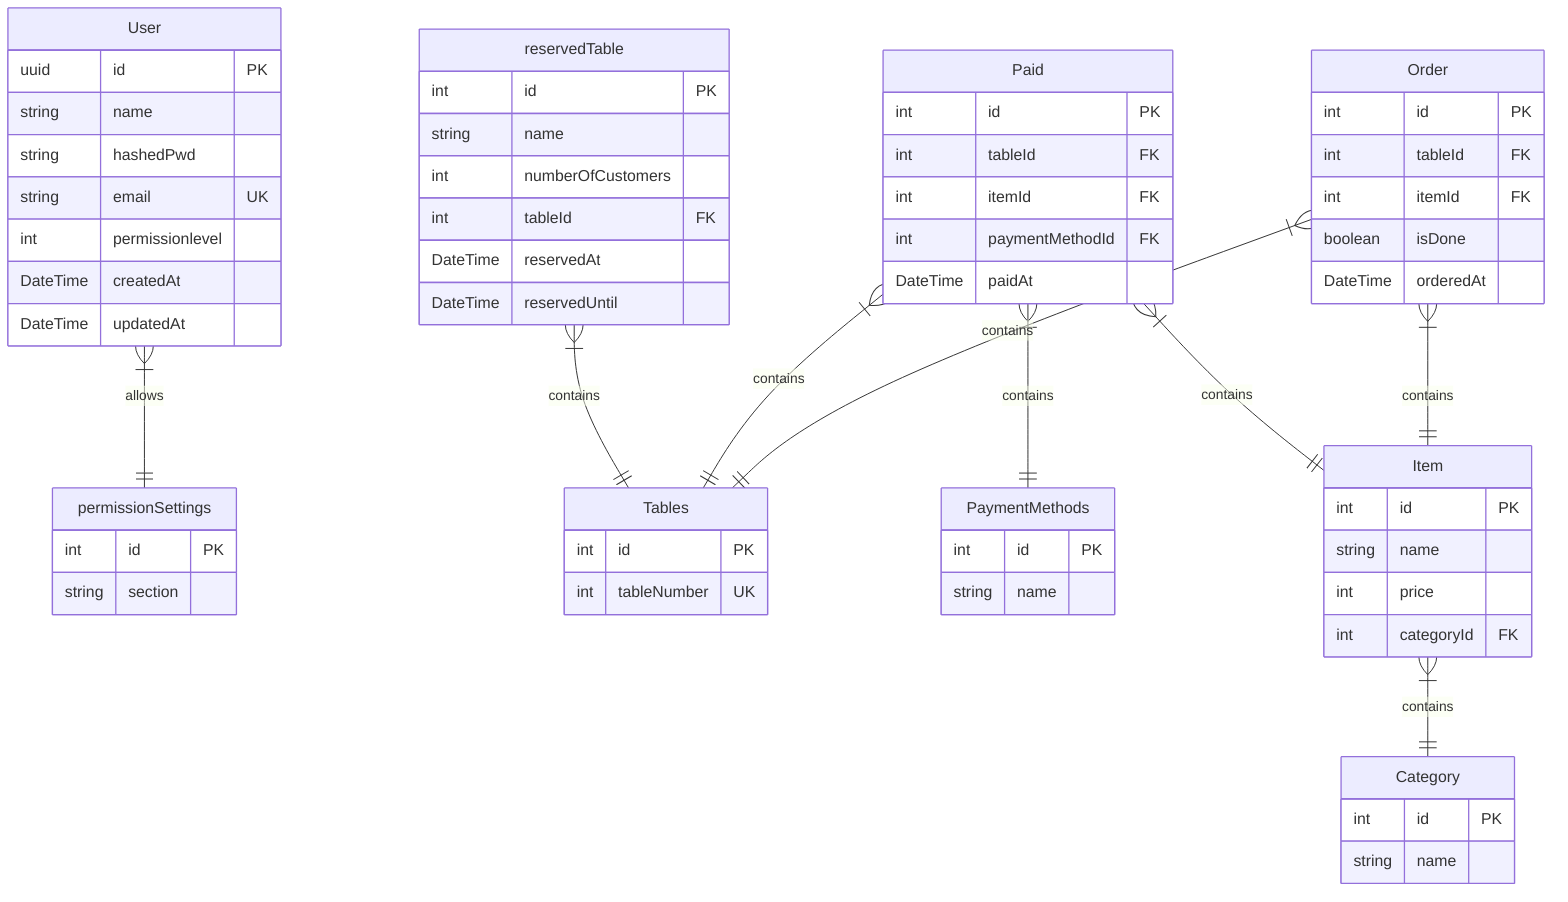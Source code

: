 erDiagram

User{
    uuid id PK
    string name
    string hashedPwd
    string email UK
    int permissionlevel
    DateTime createdAt
    DateTime updatedAt
}

permissionSettings{
    int id PK
    string section
}

Tables{
    int id PK
    int tableNumber UK
}

PaymentMethods{
    int id PK
    string name 
}

Category{
    int id PK
    string name
}

Item{
    int id PK
    string name
    int price
    int categoryId FK
}

Paid{
    int id PK
    int tableId FK 
    int itemId FK
    int paymentMethodId FK
    DateTime paidAt
}

Order{
    int id PK
    int tableId FK
    int itemId FK
    boolean isDone
    DateTime orderedAt
}

reservedTable{
    int id PK
    string name
    int numberOfCustomers
    int tableId FK
    DateTime reservedAt 
    DateTime reservedUntil 
}

Order}|--||Item:contains
Order}|--||Tables:contains
Paid}|--||Tables:contains
Paid}|--||Item:contains
Item}|--||Category:contains
reservedTable}|--||Tables:contains
Paid}|--||PaymentMethods:contains
User}|--||permissionSettings:allows